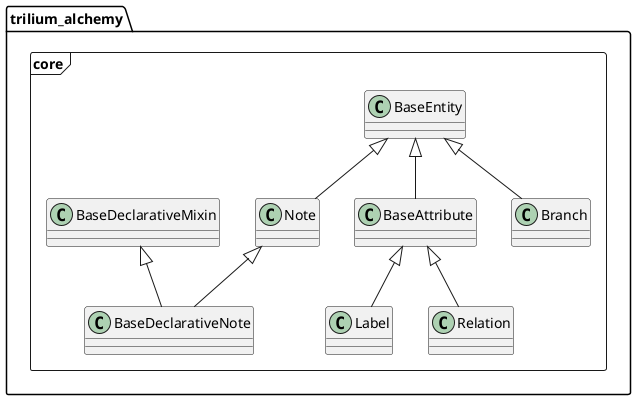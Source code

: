 @startuml entity-classes

package trilium_alchemy.core <<Frame>> {
  class BaseEntity {
  }

  class Note {
  }

  class BaseDeclarativeNote {
  }

  class BaseDeclarativeMixin {
  }

  class BaseAttribute {
  }

  class Label {
  }

  class Relation {
  }

  class Branch {
  }

  BaseEntity <|-- Note
  BaseEntity <|-- BaseAttribute
  BaseEntity <|-- Branch

  Note <|-- BaseDeclarativeNote
  BaseDeclarativeMixin <|-- BaseDeclarativeNote

  BaseAttribute <|-- Label
  BaseAttribute <|-- Relation
}

@enduml